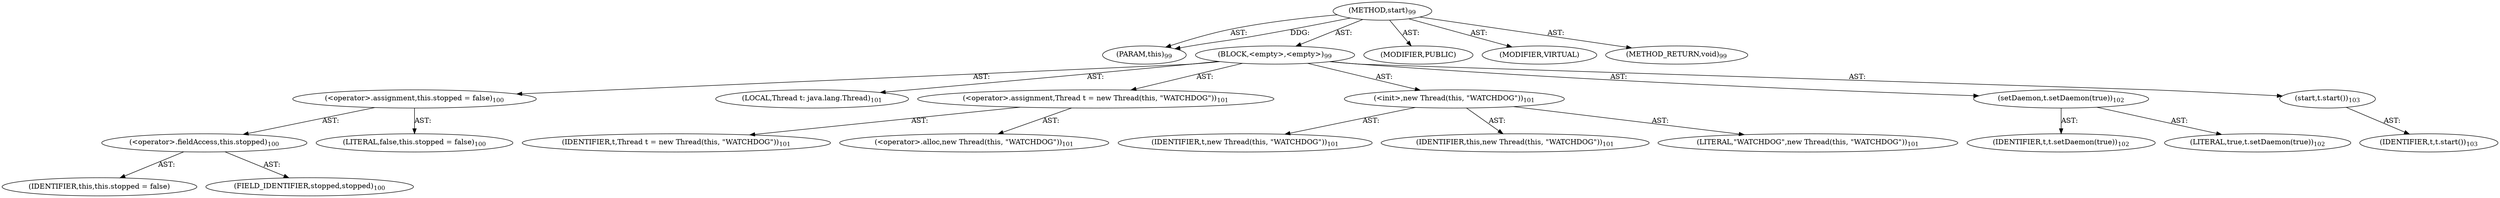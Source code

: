 digraph "start" {  
"111669149700" [label = <(METHOD,start)<SUB>99</SUB>> ]
"115964116993" [label = <(PARAM,this)<SUB>99</SUB>> ]
"25769803783" [label = <(BLOCK,&lt;empty&gt;,&lt;empty&gt;)<SUB>99</SUB>> ]
"30064771099" [label = <(&lt;operator&gt;.assignment,this.stopped = false)<SUB>100</SUB>> ]
"30064771100" [label = <(&lt;operator&gt;.fieldAccess,this.stopped)<SUB>100</SUB>> ]
"68719476759" [label = <(IDENTIFIER,this,this.stopped = false)> ]
"55834574855" [label = <(FIELD_IDENTIFIER,stopped,stopped)<SUB>100</SUB>> ]
"90194313221" [label = <(LITERAL,false,this.stopped = false)<SUB>100</SUB>> ]
"94489280514" [label = <(LOCAL,Thread t: java.lang.Thread)<SUB>101</SUB>> ]
"30064771101" [label = <(&lt;operator&gt;.assignment,Thread t = new Thread(this, &quot;WATCHDOG&quot;))<SUB>101</SUB>> ]
"68719476760" [label = <(IDENTIFIER,t,Thread t = new Thread(this, &quot;WATCHDOG&quot;))<SUB>101</SUB>> ]
"30064771102" [label = <(&lt;operator&gt;.alloc,new Thread(this, &quot;WATCHDOG&quot;))<SUB>101</SUB>> ]
"30064771103" [label = <(&lt;init&gt;,new Thread(this, &quot;WATCHDOG&quot;))<SUB>101</SUB>> ]
"68719476761" [label = <(IDENTIFIER,t,new Thread(this, &quot;WATCHDOG&quot;))<SUB>101</SUB>> ]
"68719476737" [label = <(IDENTIFIER,this,new Thread(this, &quot;WATCHDOG&quot;))<SUB>101</SUB>> ]
"90194313222" [label = <(LITERAL,&quot;WATCHDOG&quot;,new Thread(this, &quot;WATCHDOG&quot;))<SUB>101</SUB>> ]
"30064771104" [label = <(setDaemon,t.setDaemon(true))<SUB>102</SUB>> ]
"68719476762" [label = <(IDENTIFIER,t,t.setDaemon(true))<SUB>102</SUB>> ]
"90194313223" [label = <(LITERAL,true,t.setDaemon(true))<SUB>102</SUB>> ]
"30064771105" [label = <(start,t.start())<SUB>103</SUB>> ]
"68719476763" [label = <(IDENTIFIER,t,t.start())<SUB>103</SUB>> ]
"133143986187" [label = <(MODIFIER,PUBLIC)> ]
"133143986188" [label = <(MODIFIER,VIRTUAL)> ]
"128849018884" [label = <(METHOD_RETURN,void)<SUB>99</SUB>> ]
  "111669149700" -> "115964116993"  [ label = "AST: "] 
  "111669149700" -> "25769803783"  [ label = "AST: "] 
  "111669149700" -> "133143986187"  [ label = "AST: "] 
  "111669149700" -> "133143986188"  [ label = "AST: "] 
  "111669149700" -> "128849018884"  [ label = "AST: "] 
  "25769803783" -> "30064771099"  [ label = "AST: "] 
  "25769803783" -> "94489280514"  [ label = "AST: "] 
  "25769803783" -> "30064771101"  [ label = "AST: "] 
  "25769803783" -> "30064771103"  [ label = "AST: "] 
  "25769803783" -> "30064771104"  [ label = "AST: "] 
  "25769803783" -> "30064771105"  [ label = "AST: "] 
  "30064771099" -> "30064771100"  [ label = "AST: "] 
  "30064771099" -> "90194313221"  [ label = "AST: "] 
  "30064771100" -> "68719476759"  [ label = "AST: "] 
  "30064771100" -> "55834574855"  [ label = "AST: "] 
  "30064771101" -> "68719476760"  [ label = "AST: "] 
  "30064771101" -> "30064771102"  [ label = "AST: "] 
  "30064771103" -> "68719476761"  [ label = "AST: "] 
  "30064771103" -> "68719476737"  [ label = "AST: "] 
  "30064771103" -> "90194313222"  [ label = "AST: "] 
  "30064771104" -> "68719476762"  [ label = "AST: "] 
  "30064771104" -> "90194313223"  [ label = "AST: "] 
  "30064771105" -> "68719476763"  [ label = "AST: "] 
  "111669149700" -> "115964116993"  [ label = "DDG: "] 
}
